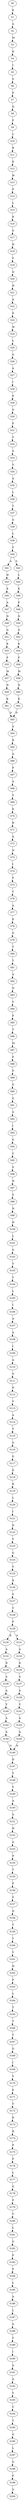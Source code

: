 strict digraph  {
	S0 -> S1 [ label = E ];
	S1 -> S2 [ label = A ];
	S2 -> S3 [ label = M ];
	S3 -> S4 [ label = D ];
	S4 -> S5 [ label = I ];
	S5 -> S6 [ label = S ];
	S6 -> S7 [ label = P ];
	S7 -> S8 [ label = Q ];
	S8 -> S9 [ label = F ];
	S9 -> S10 [ label = L ];
	S10 -> S11 [ label = R ];
	S11 -> S12 [ label = E ];
	S12 -> S13 [ label = W ];
	S13 -> S14 [ label = P ];
	S14 -> S15 [ label = L ];
	S15 -> S16 [ label = K ];
	S16 -> S17 [ label = G ];
	S17 -> S18 [ label = H ];
	S18 -> S19 [ label = S ];
	S19 -> S20 [ label = Q ];
	S20 -> S21 [ label = H ];
	S21 -> S22 [ label = A ];
	S22 -> S23 [ label = E ];
	S23 -> S24 [ label = W ];
	S24 -> S25 [ label = L ];
	S25 -> S26 [ label = G ];
	S26 -> S27 [ label = A ];
	S27 -> S28 [ label = I ];
	S28 -> S29 [ label = E ];
	S29 -> S30 [ label = G ];
	S30 -> S31 [ label = P ];
	S31 -> S32 [ label = V ];
	S32 -> S33 [ label = A ];
	S33 -> S34 [ label = V ];
	S34 -> S35 [ label = A ];
	S35 -> S36 [ label = L ];
	S36 -> S37 [ label = T ];
	S37 -> S38 [ label = G ];
	S38 -> S39 [ label = L ];
	S39 -> S40 [ label = V ];
	S40 -> S41 [ label = A ];
	S40 -> S42 [ label = S ];
	S41 -> S43 [ label = H ];
	S42 -> S44 [ label = L ];
	S43 -> S45 [ label = E ];
	S44 -> S46 [ label = E ];
	S45 -> S47 [ label = A ];
	S46 -> S48 [ label = P ];
	S47 -> S49 [ label = N ];
	S48 -> S50 [ label = N ];
	S49 -> S51 [ label = G ];
	S50 -> S52 [ label = G ];
	S51 -> S53 [ label = K ];
	S52 -> S54 [ label = K ];
	S53 -> S55 [ label = F ];
	S54 -> S56 [ label = F ];
	S55 -> S57 [ label = M ];
	S56 -> S58 [ label = M ];
	S57 -> S59 [ label = N ];
	S58 -> S60 [ label = N ];
	S59 -> S61 [ label = K ];
	S60 -> S62 [ label = K ];
	S61 -> S63 [ label = D ];
	S62 -> S63 [ label = D ];
	S63 -> S64 [ label = A ];
	S64 -> S65 [ label = R ];
	S65 -> S66 [ label = A ];
	S66 -> S67 [ label = P ];
	S67 -> S68 [ label = A ];
	S68 -> S69 [ label = V ];
	S69 -> S70 [ label = E ];
	S70 -> S71 [ label = R ];
	S71 -> S72 [ label = A ];
	S72 -> S73 [ label = N ];
	S73 -> S74 [ label = I ];
	S74 -> S75 [ label = F ];
	S75 -> S76 [ label = T ];
	S76 -> S77 [ label = A ];
	S77 -> S78 [ label = E ];
	S78 -> S79 [ label = G ];
	S79 -> S80 [ label = T ];
	S80 -> S81 [ label = T ];
	S81 -> S82 [ label = A ];
	S82 -> S83 [ label = N ];
	S83 -> S84 [ label = Y ];
	S84 -> S85 [ label = F ];
	S85 -> S86 [ label = T ];
	S86 -> S87 [ label = M ];
	S87 -> S88 [ label = F ];
	S88 -> S89 [ label = F ];
	S89 -> S90 [ label = G ];
	S90 -> S91 [ label = G ];
	S91 -> S92 [ label = G ];
	S92 -> S93 [ label = I ];
	S93 -> S94 [ label = G ];
	S94 -> S95 [ label = C ];
	S95 -> S96 [ label = S ];
	S96 -> S97 [ label = H ];
	S97 -> S98 [ label = S ];
	S98 -> S99 [ label = N ];
	S99 -> S100 [ label = H ];
	S100 -> S101 [ label = L ];
	S101 -> S102 [ label = G ];
	S102 -> S103 [ label = V ];
	S103 -> S104 [ label = C ];
	S104 -> S105 [ label = L ];
	S105 -> S106 [ label = I ];
	S106 -> S107 [ label = A ];
	S107 -> S108 [ label = A ];
	S108 -> S109 [ label = I ];
	S109 -> S110 [ label = A ];
	S110 -> S111 [ label = S ];
	S111 -> S112 [ label = D ];
	S112 -> S113 [ label = V ];
	S113 -> S114 [ label = A ];
	S114 -> S115 [ label = T ];
	S115 -> S116 [ label = G ];
	S116 -> S117 [ label = G ];
	S117 -> S118 [ label = E ];
	S118 -> S119 [ label = K ];
	S119 -> S120 [ label = L ];
	S120 -> S121 [ label = I ];
	S121 -> S122 [ label = D ];
	S122 -> S123 [ label = V ];
	S123 -> S124 [ label = G ];
	S124 -> S125 [ label = V ];
	S125 -> S126 [ label = K ];
	S126 -> S127 [ label = S ];
	S127 -> S128 [ label = C ];
	S128 -> S129 [ label = P ];
	S129 -> S130 [ label = R ];
	S129 -> S131 [ label = G ];
	S130 -> S132 [ label = A ];
	S131 -> S133 [ label = A ];
	S132 -> S134 [ label = D ];
	S133 -> S135 [ label = D ];
	S134 -> S136 [ label = S ];
	S135 -> S137 [ label = S ];
	S136 -> S138 [ label = A ];
	S137 -> S139 [ label = A ];
	S138 -> S140 [ label = V ];
	S139 -> S141 [ label = V ];
	S140 -> S142 [ label = A ];
	S141 -> S143 [ label = A ];
	S142 -> S144 [ label = A ];
	S143 -> S145 [ label = A ];
	S144 -> S146 [ label = N ];
	S145 -> S146 [ label = N ];
	S146 -> S147 [ label = D ];
	S147 -> S148 [ label = Y ];
	S148 -> S149 [ label = V ];
	S149 -> S150 [ label = A ];
	S150 -> S151 [ label = S ];
	S151 -> S152 [ label = H ];
	S152 -> S153 [ label = A ];
	S153 -> S154 [ label = P ];
	S154 -> S155 [ label = T ];
	S155 -> S156 [ label = P ];
	S156 -> S157 [ label = S ];
	S157 -> S158 [ label = Q ];
	S158 -> S159 [ label = T ];
	S159 -> S160 [ label = T ];
	S160 -> S161 [ label = V ];
	S161 -> S162 [ label = H ];
	S162 -> S163 [ label = P ];
	S163 -> S164 [ label = L ];
	S164 -> S165 [ label = T ];
	S165 -> S166 [ label = T ];
	S166 -> S167 [ label = T ];
	S167 -> S168 [ label = G ];
	S168 -> S169 [ label = I ];
	S169 -> S170 [ label = V ];
	S170 -> S171 [ label = E ];
	S171 -> S172 [ label = V ];
	S172 -> S173 [ label = K ];
	S173 -> S174 [ label = R ];
	S174 -> S175 [ label = P ];
	S175 -> S176 [ label = P ];
	S176 -> S177 [ label = L ];
	S177 -> S178 [ label = G ];
	S178 -> S179 [ label = F ];
	S179 -> S180 [ label = Y ];
	S180 -> S181 [ label = L ];
	S181 -> S182 [ label = G ];
	S182 -> S183 [ label = F ];
	S183 -> S184 [ label = F ];
	S184 -> S185 [ label = L ];
	S185 -> S186 [ label = A ];
	S186 -> S187 [ label = L ];
	S187 -> S188 [ label = G ];
	S188 -> S189 [ label = V ];
	S189 -> S190 [ label = I ];
	S190 -> S191 [ label = G ];
	S191 -> S192 [ label = G ];
	S192 -> S193 [ label = V ];
	S193 -> S194 [ label = C ];
	S194 -> S195 [ label = T ];
	S195 -> S196 [ label = G ];
	S196 -> S197 [ label = L ];
	S197 -> S198 [ label = G ];
	S198 -> S199 [ label = F ];
	S199 -> S200 [ label = S ];
}
